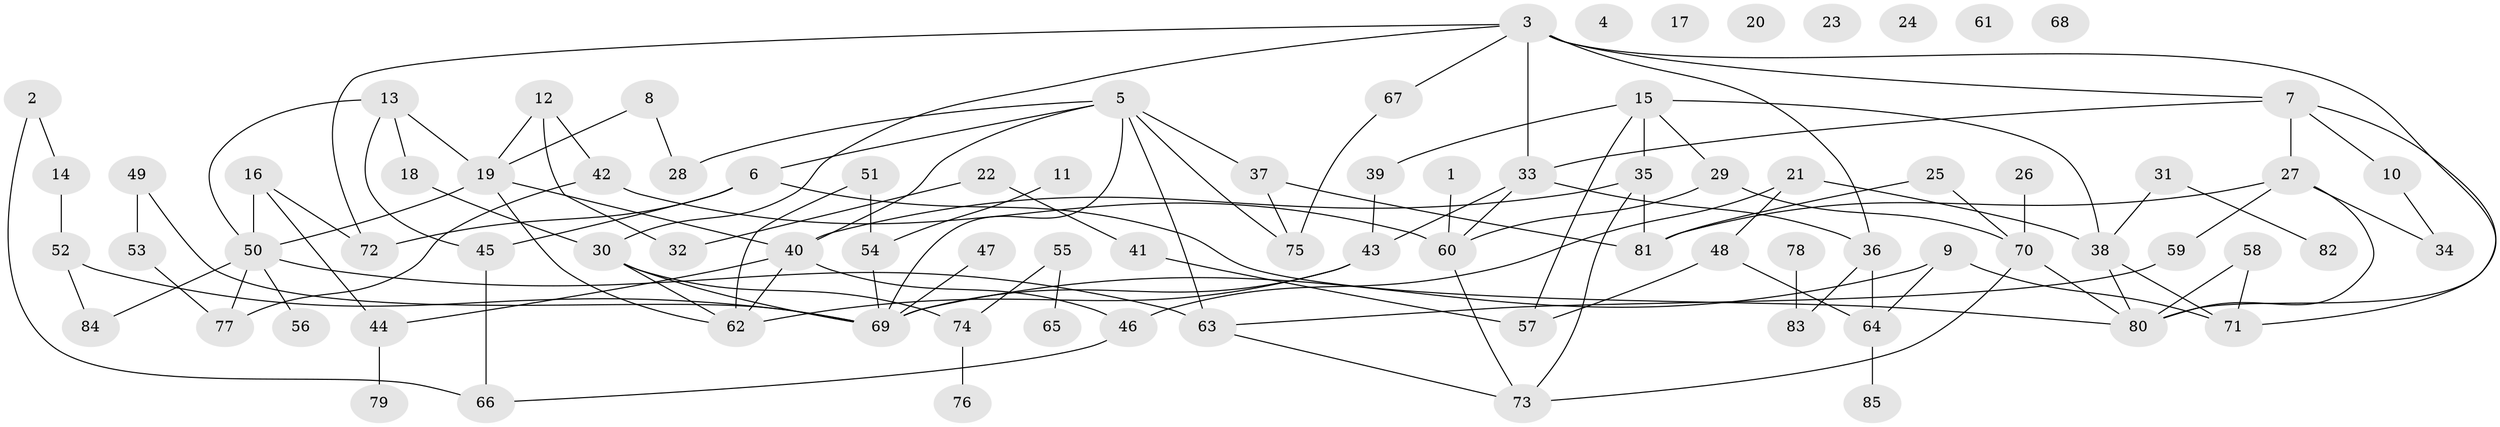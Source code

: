 // Generated by graph-tools (version 1.1) at 2025/00/03/09/25 03:00:44]
// undirected, 85 vertices, 122 edges
graph export_dot {
graph [start="1"]
  node [color=gray90,style=filled];
  1;
  2;
  3;
  4;
  5;
  6;
  7;
  8;
  9;
  10;
  11;
  12;
  13;
  14;
  15;
  16;
  17;
  18;
  19;
  20;
  21;
  22;
  23;
  24;
  25;
  26;
  27;
  28;
  29;
  30;
  31;
  32;
  33;
  34;
  35;
  36;
  37;
  38;
  39;
  40;
  41;
  42;
  43;
  44;
  45;
  46;
  47;
  48;
  49;
  50;
  51;
  52;
  53;
  54;
  55;
  56;
  57;
  58;
  59;
  60;
  61;
  62;
  63;
  64;
  65;
  66;
  67;
  68;
  69;
  70;
  71;
  72;
  73;
  74;
  75;
  76;
  77;
  78;
  79;
  80;
  81;
  82;
  83;
  84;
  85;
  1 -- 60;
  2 -- 14;
  2 -- 66;
  3 -- 7;
  3 -- 30;
  3 -- 33;
  3 -- 36;
  3 -- 67;
  3 -- 72;
  3 -- 80;
  5 -- 6;
  5 -- 28;
  5 -- 37;
  5 -- 40;
  5 -- 63;
  5 -- 69;
  5 -- 75;
  6 -- 45;
  6 -- 72;
  6 -- 80;
  7 -- 10;
  7 -- 27;
  7 -- 33;
  7 -- 71;
  8 -- 19;
  8 -- 28;
  9 -- 64;
  9 -- 69;
  9 -- 71;
  10 -- 34;
  11 -- 54;
  12 -- 19;
  12 -- 32;
  12 -- 42;
  13 -- 18;
  13 -- 19;
  13 -- 45;
  13 -- 50;
  14 -- 52;
  15 -- 29;
  15 -- 35;
  15 -- 38;
  15 -- 39;
  15 -- 57;
  16 -- 44;
  16 -- 50;
  16 -- 72;
  18 -- 30;
  19 -- 40;
  19 -- 50;
  19 -- 62;
  21 -- 38;
  21 -- 46;
  21 -- 48;
  22 -- 32;
  22 -- 41;
  25 -- 70;
  25 -- 81;
  26 -- 70;
  27 -- 34;
  27 -- 59;
  27 -- 80;
  27 -- 81;
  29 -- 60;
  29 -- 70;
  30 -- 62;
  30 -- 69;
  30 -- 74;
  31 -- 38;
  31 -- 82;
  33 -- 36;
  33 -- 43;
  33 -- 60;
  35 -- 40;
  35 -- 73;
  35 -- 81;
  36 -- 64;
  36 -- 83;
  37 -- 75;
  37 -- 81;
  38 -- 71;
  38 -- 80;
  39 -- 43;
  40 -- 44;
  40 -- 46;
  40 -- 62;
  41 -- 57;
  42 -- 60;
  42 -- 77;
  43 -- 62;
  43 -- 69;
  44 -- 79;
  45 -- 66;
  46 -- 66;
  47 -- 69;
  48 -- 57;
  48 -- 64;
  49 -- 53;
  49 -- 69;
  50 -- 56;
  50 -- 63;
  50 -- 77;
  50 -- 84;
  51 -- 54;
  51 -- 62;
  52 -- 69;
  52 -- 84;
  53 -- 77;
  54 -- 69;
  55 -- 65;
  55 -- 74;
  58 -- 71;
  58 -- 80;
  59 -- 63;
  60 -- 73;
  63 -- 73;
  64 -- 85;
  67 -- 75;
  70 -- 73;
  70 -- 80;
  74 -- 76;
  78 -- 83;
}
